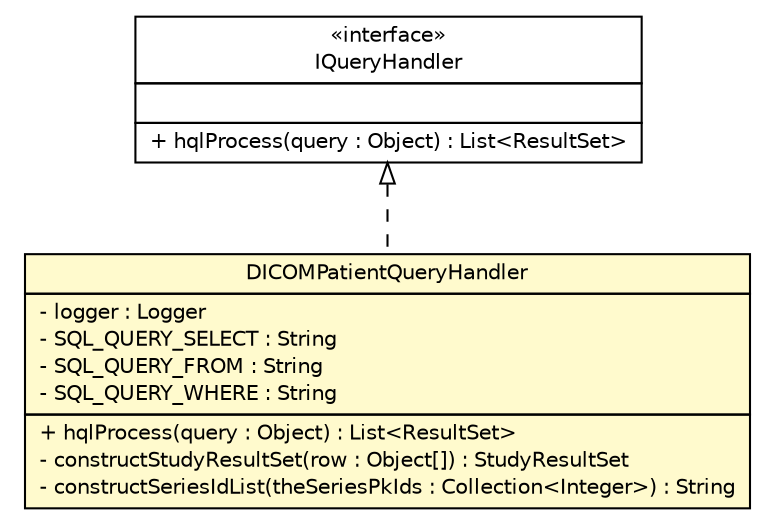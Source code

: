 #!/usr/local/bin/dot
#
# Class diagram 
# Generated by UmlGraph version 4.8 (http://www.spinellis.gr/sw/umlgraph)
#

digraph G {
	edge [fontname="Helvetica",fontsize=10,labelfontname="Helvetica",labelfontsize=10];
	node [fontname="Helvetica",fontsize=10,shape=plaintext];
	// gov.nih.nci.ncia.queryhandler.DICOMPatientQueryHandler
	c46895 [label=<<table border="0" cellborder="1" cellspacing="0" cellpadding="2" port="p" bgcolor="lemonChiffon" href="./DICOMPatientQueryHandler.html">
		<tr><td><table border="0" cellspacing="0" cellpadding="1">
			<tr><td> DICOMPatientQueryHandler </td></tr>
		</table></td></tr>
		<tr><td><table border="0" cellspacing="0" cellpadding="1">
			<tr><td align="left"> - logger : Logger </td></tr>
			<tr><td align="left"> - SQL_QUERY_SELECT : String </td></tr>
			<tr><td align="left"> - SQL_QUERY_FROM : String </td></tr>
			<tr><td align="left"> - SQL_QUERY_WHERE : String </td></tr>
		</table></td></tr>
		<tr><td><table border="0" cellspacing="0" cellpadding="1">
			<tr><td align="left"> + hqlProcess(query : Object) : List&lt;ResultSet&gt; </td></tr>
			<tr><td align="left"> - constructStudyResultSet(row : Object[]) : StudyResultSet </td></tr>
			<tr><td align="left"> - constructSeriesIdList(theSeriesPkIds : Collection&lt;Integer&gt;) : String </td></tr>
		</table></td></tr>
		</table>>, fontname="Helvetica", fontcolor="black", fontsize=10.0];
	// gov.nih.nci.ncia.queryhandler.IQueryHandler
	c46900 [label=<<table border="0" cellborder="1" cellspacing="0" cellpadding="2" port="p" href="./IQueryHandler.html">
		<tr><td><table border="0" cellspacing="0" cellpadding="1">
			<tr><td> &laquo;interface&raquo; </td></tr>
			<tr><td> IQueryHandler </td></tr>
		</table></td></tr>
		<tr><td><table border="0" cellspacing="0" cellpadding="1">
			<tr><td align="left">  </td></tr>
		</table></td></tr>
		<tr><td><table border="0" cellspacing="0" cellpadding="1">
			<tr><td align="left"> + hqlProcess(query : Object) : List&lt;ResultSet&gt; </td></tr>
		</table></td></tr>
		</table>>, fontname="Helvetica", fontcolor="black", fontsize=10.0];
	//gov.nih.nci.ncia.queryhandler.DICOMPatientQueryHandler implements gov.nih.nci.ncia.queryhandler.IQueryHandler
	c46900:p -> c46895:p [dir=back,arrowtail=empty,style=dashed];
}

